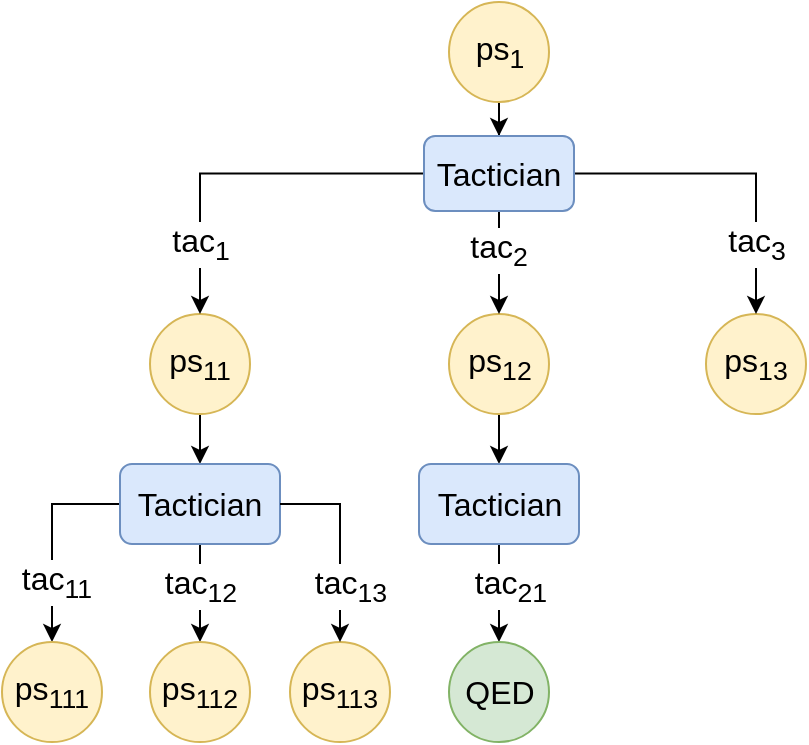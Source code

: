<mxfile version="27.2.0">
  <diagram name="Page-1" id="TVgFUilD2srGh-VepdHf">
    <mxGraphModel dx="938" dy="523" grid="1" gridSize="10" guides="1" tooltips="1" connect="1" arrows="1" fold="1" page="1" pageScale="1" pageWidth="827" pageHeight="1169" math="0" shadow="0">
      <root>
        <mxCell id="0" />
        <mxCell id="1" parent="0" />
        <mxCell id="p7lO5OYJ3wlESnmV-40V-10" style="edgeStyle=orthogonalEdgeStyle;rounded=0;orthogonalLoop=1;jettySize=auto;html=1;entryX=0.5;entryY=0;entryDx=0;entryDy=0;" parent="1" source="p7lO5OYJ3wlESnmV-40V-1" target="p7lO5OYJ3wlESnmV-40V-9" edge="1">
          <mxGeometry relative="1" as="geometry" />
        </mxCell>
        <mxCell id="p7lO5OYJ3wlESnmV-40V-1" value="&lt;font style=&quot;font-size: 16px;&quot;&gt;ps&lt;sub&gt;1&lt;/sub&gt;&lt;/font&gt;" style="ellipse;whiteSpace=wrap;html=1;aspect=fixed;fillColor=#fff2cc;strokeColor=#d6b656;" parent="1" vertex="1">
          <mxGeometry x="259.5" y="9" width="50" height="50" as="geometry" />
        </mxCell>
        <mxCell id="0Ud-b7ITfNYMbjHYwRo5-2" style="edgeStyle=orthogonalEdgeStyle;rounded=0;orthogonalLoop=1;jettySize=auto;html=1;entryX=0.5;entryY=0;entryDx=0;entryDy=0;" parent="1" source="p7lO5OYJ3wlESnmV-40V-2" target="0Ud-b7ITfNYMbjHYwRo5-1" edge="1">
          <mxGeometry relative="1" as="geometry" />
        </mxCell>
        <mxCell id="p7lO5OYJ3wlESnmV-40V-2" value="&lt;font style=&quot;font-size: 16px;&quot;&gt;ps&lt;sub&gt;11&lt;/sub&gt;&lt;/font&gt;" style="ellipse;whiteSpace=wrap;html=1;aspect=fixed;fillColor=#fff2cc;strokeColor=#d6b656;" parent="1" vertex="1">
          <mxGeometry x="110" y="165" width="50" height="50" as="geometry" />
        </mxCell>
        <mxCell id="0Ud-b7ITfNYMbjHYwRo5-4" style="edgeStyle=orthogonalEdgeStyle;rounded=0;orthogonalLoop=1;jettySize=auto;html=1;entryX=0.5;entryY=0;entryDx=0;entryDy=0;" parent="1" source="p7lO5OYJ3wlESnmV-40V-4" target="0Ud-b7ITfNYMbjHYwRo5-3" edge="1">
          <mxGeometry relative="1" as="geometry" />
        </mxCell>
        <mxCell id="p7lO5OYJ3wlESnmV-40V-4" value="&lt;font style=&quot;font-size: 16px;&quot;&gt;ps&lt;sub&gt;12&lt;/sub&gt;&lt;/font&gt;" style="ellipse;whiteSpace=wrap;html=1;aspect=fixed;fillColor=#fff2cc;strokeColor=#d6b656;" parent="1" vertex="1">
          <mxGeometry x="259.5" y="165" width="50" height="50" as="geometry" />
        </mxCell>
        <mxCell id="p7lO5OYJ3wlESnmV-40V-7" value="&lt;font style=&quot;font-size: 16px;&quot;&gt;ps&lt;sub&gt;13&lt;/sub&gt;&lt;/font&gt;" style="ellipse;whiteSpace=wrap;html=1;aspect=fixed;fillColor=#fff2cc;strokeColor=#d6b656;" parent="1" vertex="1">
          <mxGeometry x="388" y="165" width="50" height="50" as="geometry" />
        </mxCell>
        <mxCell id="p7lO5OYJ3wlESnmV-40V-11" style="edgeStyle=orthogonalEdgeStyle;rounded=0;orthogonalLoop=1;jettySize=auto;html=1;entryX=0.5;entryY=0;entryDx=0;entryDy=0;" parent="1" source="p7lO5OYJ3wlESnmV-40V-9" target="p7lO5OYJ3wlESnmV-40V-2" edge="1">
          <mxGeometry relative="1" as="geometry" />
        </mxCell>
        <mxCell id="p7lO5OYJ3wlESnmV-40V-12" style="edgeStyle=orthogonalEdgeStyle;rounded=0;orthogonalLoop=1;jettySize=auto;html=1;entryX=0.5;entryY=0;entryDx=0;entryDy=0;" parent="1" source="p7lO5OYJ3wlESnmV-40V-9" target="p7lO5OYJ3wlESnmV-40V-4" edge="1">
          <mxGeometry relative="1" as="geometry" />
        </mxCell>
        <mxCell id="aG5opZiv_QzteZxA0G49-4" value="tac&lt;sub&gt;2&lt;/sub&gt;" style="edgeLabel;html=1;align=center;verticalAlign=middle;resizable=0;points=[];fontSize=16;" vertex="1" connectable="0" parent="p7lO5OYJ3wlESnmV-40V-12">
          <mxGeometry x="-0.261" y="-1" relative="1" as="geometry">
            <mxPoint as="offset" />
          </mxGeometry>
        </mxCell>
        <mxCell id="p7lO5OYJ3wlESnmV-40V-13" style="edgeStyle=orthogonalEdgeStyle;rounded=0;orthogonalLoop=1;jettySize=auto;html=1;exitX=1;exitY=0.5;exitDx=0;exitDy=0;entryX=0.5;entryY=0;entryDx=0;entryDy=0;" parent="1" source="p7lO5OYJ3wlESnmV-40V-9" target="p7lO5OYJ3wlESnmV-40V-7" edge="1">
          <mxGeometry relative="1" as="geometry" />
        </mxCell>
        <mxCell id="aG5opZiv_QzteZxA0G49-5" value="&lt;font style=&quot;font-size: 16px;&quot;&gt;tac&lt;sub style=&quot;&quot;&gt;3&lt;/sub&gt;&lt;/font&gt;" style="edgeLabel;html=1;align=center;verticalAlign=middle;resizable=0;points=[];" vertex="1" connectable="0" parent="p7lO5OYJ3wlESnmV-40V-13">
          <mxGeometry x="0.351" y="-2" relative="1" as="geometry">
            <mxPoint x="2" y="17" as="offset" />
          </mxGeometry>
        </mxCell>
        <mxCell id="p7lO5OYJ3wlESnmV-40V-9" value="&lt;font style=&quot;font-size: 16px;&quot;&gt;Tactician&lt;/font&gt;" style="rounded=1;whiteSpace=wrap;html=1;fillColor=#dae8fc;strokeColor=#6c8ebf;" parent="1" vertex="1">
          <mxGeometry x="247" y="76" width="75" height="37.5" as="geometry" />
        </mxCell>
        <mxCell id="0Ud-b7ITfNYMbjHYwRo5-9" style="edgeStyle=orthogonalEdgeStyle;rounded=0;orthogonalLoop=1;jettySize=auto;html=1;" parent="1" source="0Ud-b7ITfNYMbjHYwRo5-1" target="0Ud-b7ITfNYMbjHYwRo5-7" edge="1">
          <mxGeometry relative="1" as="geometry" />
        </mxCell>
        <mxCell id="0Ud-b7ITfNYMbjHYwRo5-10" style="edgeStyle=orthogonalEdgeStyle;rounded=0;orthogonalLoop=1;jettySize=auto;html=1;" parent="1" source="0Ud-b7ITfNYMbjHYwRo5-1" target="0Ud-b7ITfNYMbjHYwRo5-5" edge="1">
          <mxGeometry relative="1" as="geometry" />
        </mxCell>
        <mxCell id="0Ud-b7ITfNYMbjHYwRo5-1" value="&lt;font style=&quot;font-size: 16px;&quot;&gt;Tactician&lt;/font&gt;" style="rounded=1;whiteSpace=wrap;html=1;fillColor=#dae8fc;strokeColor=#6c8ebf;" parent="1" vertex="1">
          <mxGeometry x="95" y="240" width="80" height="40" as="geometry" />
        </mxCell>
        <mxCell id="0Ud-b7ITfNYMbjHYwRo5-13" style="edgeStyle=orthogonalEdgeStyle;rounded=0;orthogonalLoop=1;jettySize=auto;html=1;entryX=0.5;entryY=0;entryDx=0;entryDy=0;" parent="1" source="0Ud-b7ITfNYMbjHYwRo5-3" target="0Ud-b7ITfNYMbjHYwRo5-12" edge="1">
          <mxGeometry relative="1" as="geometry" />
        </mxCell>
        <mxCell id="0Ud-b7ITfNYMbjHYwRo5-3" value="&lt;font style=&quot;font-size: 16px;&quot;&gt;Tactician&lt;/font&gt;" style="rounded=1;whiteSpace=wrap;html=1;fillColor=#dae8fc;strokeColor=#6c8ebf;" parent="1" vertex="1">
          <mxGeometry x="244.5" y="240" width="80" height="40" as="geometry" />
        </mxCell>
        <mxCell id="0Ud-b7ITfNYMbjHYwRo5-5" value="&lt;font style=&quot;font-size: 16px;&quot;&gt;ps&lt;sub&gt;111&lt;/sub&gt;&lt;/font&gt;" style="ellipse;whiteSpace=wrap;html=1;aspect=fixed;fillColor=#fff2cc;strokeColor=#d6b656;" parent="1" vertex="1">
          <mxGeometry x="36" y="329" width="50" height="50" as="geometry" />
        </mxCell>
        <mxCell id="0Ud-b7ITfNYMbjHYwRo5-7" value="&lt;font style=&quot;font-size: 16px;&quot;&gt;ps&lt;sub&gt;112&lt;/sub&gt;&lt;/font&gt;" style="ellipse;whiteSpace=wrap;html=1;aspect=fixed;fillColor=#fff2cc;strokeColor=#d6b656;" parent="1" vertex="1">
          <mxGeometry x="110" y="329" width="50" height="50" as="geometry" />
        </mxCell>
        <mxCell id="0Ud-b7ITfNYMbjHYwRo5-8" value="&lt;font style=&quot;font-size: 16px;&quot;&gt;ps&lt;sub&gt;113&lt;/sub&gt;&lt;/font&gt;" style="ellipse;whiteSpace=wrap;html=1;aspect=fixed;fillColor=#fff2cc;strokeColor=#d6b656;" parent="1" vertex="1">
          <mxGeometry x="180" y="329" width="50" height="50" as="geometry" />
        </mxCell>
        <mxCell id="0Ud-b7ITfNYMbjHYwRo5-11" style="edgeStyle=orthogonalEdgeStyle;rounded=0;orthogonalLoop=1;jettySize=auto;html=1;entryX=0.5;entryY=0;entryDx=0;entryDy=0;" parent="1" source="0Ud-b7ITfNYMbjHYwRo5-1" target="0Ud-b7ITfNYMbjHYwRo5-8" edge="1">
          <mxGeometry relative="1" as="geometry" />
        </mxCell>
        <mxCell id="0Ud-b7ITfNYMbjHYwRo5-12" value="&lt;span style=&quot;font-size: 16px;&quot;&gt;QED&lt;/span&gt;" style="ellipse;whiteSpace=wrap;html=1;aspect=fixed;fillColor=#d5e8d4;strokeColor=#82b366;" parent="1" vertex="1">
          <mxGeometry x="259.5" y="329" width="50" height="50" as="geometry" />
        </mxCell>
        <mxCell id="aG5opZiv_QzteZxA0G49-7" value="tac&lt;sub&gt;1&lt;/sub&gt;" style="edgeLabel;html=1;align=center;verticalAlign=middle;resizable=0;points=[];fontSize=16;" vertex="1" connectable="0" parent="1">
          <mxGeometry x="135" y="130" as="geometry" />
        </mxCell>
        <mxCell id="aG5opZiv_QzteZxA0G49-8" value="tac&lt;sub&gt;11&lt;/sub&gt;" style="edgeLabel;html=1;align=center;verticalAlign=middle;resizable=0;points=[];fontSize=16;" vertex="1" connectable="0" parent="1">
          <mxGeometry x="80" y="310" as="geometry">
            <mxPoint x="-17" y="-11" as="offset" />
          </mxGeometry>
        </mxCell>
        <mxCell id="aG5opZiv_QzteZxA0G49-9" value="tac&lt;sub&gt;12&lt;/sub&gt;" style="edgeLabel;html=1;align=center;verticalAlign=middle;resizable=0;points=[];fontSize=16;" vertex="1" connectable="0" parent="1">
          <mxGeometry x="135" y="301" as="geometry" />
        </mxCell>
        <mxCell id="aG5opZiv_QzteZxA0G49-11" value="tac&lt;sub&gt;13&lt;/sub&gt;" style="edgeLabel;html=1;align=center;verticalAlign=middle;resizable=0;points=[];fontSize=16;" vertex="1" connectable="0" parent="1">
          <mxGeometry x="210" y="301" as="geometry" />
        </mxCell>
        <mxCell id="aG5opZiv_QzteZxA0G49-12" value="tac&lt;sub&gt;21&lt;/sub&gt;" style="edgeLabel;html=1;align=center;verticalAlign=middle;resizable=0;points=[];fontSize=16;" vertex="1" connectable="0" parent="1">
          <mxGeometry x="309.5" y="310" as="geometry">
            <mxPoint x="-20" y="-9" as="offset" />
          </mxGeometry>
        </mxCell>
      </root>
    </mxGraphModel>
  </diagram>
</mxfile>
